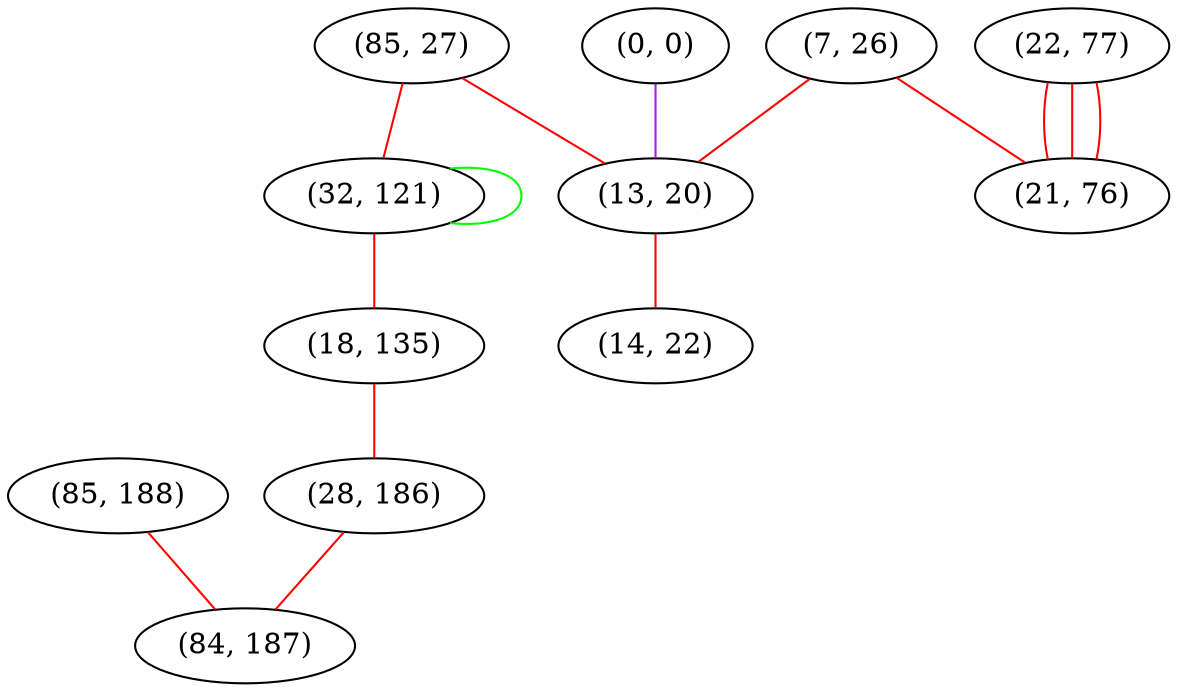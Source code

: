 graph "" {
"(0, 0)";
"(22, 77)";
"(7, 26)";
"(85, 27)";
"(32, 121)";
"(85, 188)";
"(18, 135)";
"(28, 186)";
"(13, 20)";
"(21, 76)";
"(84, 187)";
"(14, 22)";
"(0, 0)" -- "(13, 20)"  [color=purple, key=0, weight=4];
"(22, 77)" -- "(21, 76)"  [color=red, key=0, weight=1];
"(22, 77)" -- "(21, 76)"  [color=red, key=1, weight=1];
"(22, 77)" -- "(21, 76)"  [color=red, key=2, weight=1];
"(7, 26)" -- "(13, 20)"  [color=red, key=0, weight=1];
"(7, 26)" -- "(21, 76)"  [color=red, key=0, weight=1];
"(85, 27)" -- "(32, 121)"  [color=red, key=0, weight=1];
"(85, 27)" -- "(13, 20)"  [color=red, key=0, weight=1];
"(32, 121)" -- "(18, 135)"  [color=red, key=0, weight=1];
"(32, 121)" -- "(32, 121)"  [color=green, key=0, weight=2];
"(85, 188)" -- "(84, 187)"  [color=red, key=0, weight=1];
"(18, 135)" -- "(28, 186)"  [color=red, key=0, weight=1];
"(28, 186)" -- "(84, 187)"  [color=red, key=0, weight=1];
"(13, 20)" -- "(14, 22)"  [color=red, key=0, weight=1];
}
